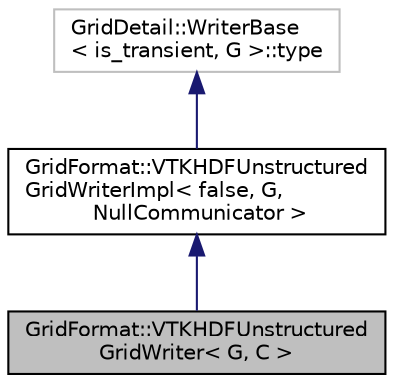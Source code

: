 digraph "GridFormat::VTKHDFUnstructuredGridWriter&lt; G, C &gt;"
{
 // LATEX_PDF_SIZE
  edge [fontname="Helvetica",fontsize="10",labelfontname="Helvetica",labelfontsize="10"];
  node [fontname="Helvetica",fontsize="10",shape=record];
  Node1 [label="GridFormat::VTKHDFUnstructured\lGridWriter\< G, C \>",height=0.2,width=0.4,color="black", fillcolor="grey75", style="filled", fontcolor="black",tooltip=" "];
  Node2 -> Node1 [dir="back",color="midnightblue",fontsize="10",style="solid",fontname="Helvetica"];
  Node2 [label="GridFormat::VTKHDFUnstructured\lGridWriterImpl\< false, G,\l NullCommunicator \>",height=0.2,width=0.4,color="black", fillcolor="white", style="filled",URL="$classGridFormat_1_1VTKHDFUnstructuredGridWriterImpl.html",tooltip=" "];
  Node3 -> Node2 [dir="back",color="midnightblue",fontsize="10",style="solid",fontname="Helvetica"];
  Node3 [label="GridDetail::WriterBase\l\< is_transient, G \>::type",height=0.2,width=0.4,color="grey75", fillcolor="white", style="filled",tooltip=" "];
}
